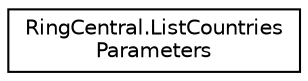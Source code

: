 digraph "Graphical Class Hierarchy"
{
 // LATEX_PDF_SIZE
  edge [fontname="Helvetica",fontsize="10",labelfontname="Helvetica",labelfontsize="10"];
  node [fontname="Helvetica",fontsize="10",shape=record];
  rankdir="LR";
  Node0 [label="RingCentral.ListCountries\lParameters",height=0.2,width=0.4,color="black", fillcolor="white", style="filled",URL="$classRingCentral_1_1ListCountriesParameters.html",tooltip="Query parameters for operation listCountries"];
}
